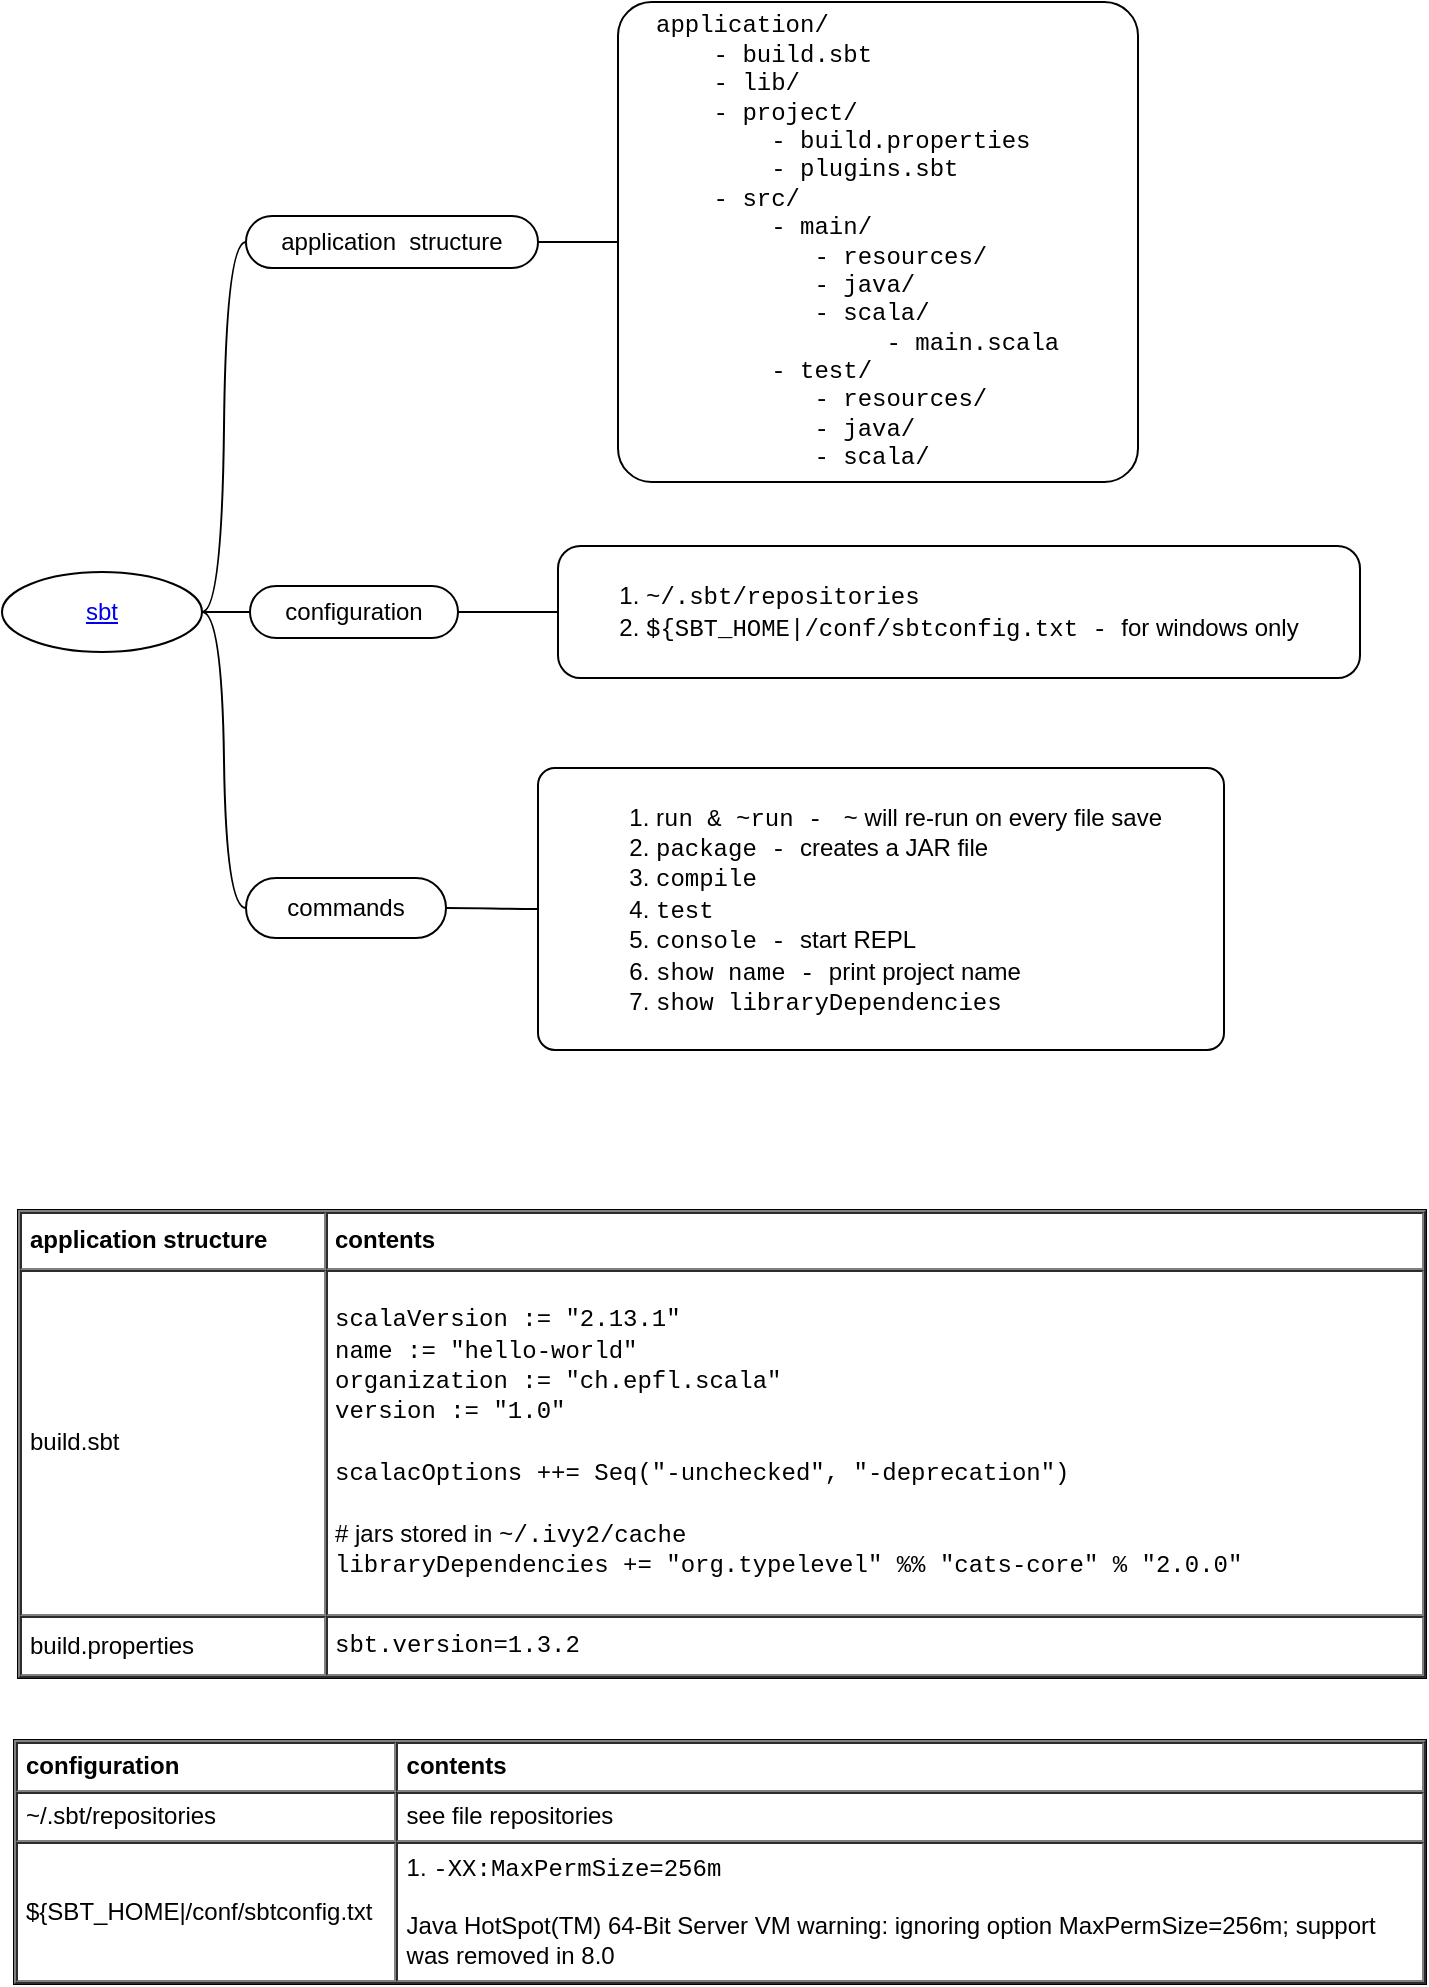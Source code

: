<mxfile version="13.1.3" pages="2">
    <diagram id="OmgJ4qW5wpsYwgcd5P-2" name="sbt">
        <mxGraphModel dx="878" dy="570" grid="0" gridSize="10" guides="1" tooltips="1" connect="1" arrows="1" fold="1" page="1" pageScale="1" pageWidth="827" pageHeight="1169" math="0" shadow="0">
            <root>
                <mxCell id="N3cMap2h_up9qQD8FVAQ-0"/>
                <mxCell id="N3cMap2h_up9qQD8FVAQ-1" parent="N3cMap2h_up9qQD8FVAQ-0"/>
                <UserObject label="&lt;span&gt;&lt;a href=&quot;https://www.scala-sbt.org/1.x/docs/&quot;&gt;sbt&lt;/a&gt;&lt;/span&gt;" id="2ieICjOpKvX3H15YVJh6-0">
                    <mxCell style="ellipse;whiteSpace=wrap;html=1;align=center;container=1;recursiveResize=0;treeFolding=1;treeMoving=1;snapToPoint=1;fixDash=0;backgroundOutline=0;fontStyle=4;fontColor=#0000FF;" vertex="1" parent="N3cMap2h_up9qQD8FVAQ-1">
                        <mxGeometry x="26" y="312" width="100" height="40" as="geometry"/>
                    </mxCell>
                </UserObject>
                <mxCell id="2ieICjOpKvX3H15YVJh6-1" value="application&amp;nbsp; structure" style="whiteSpace=wrap;html=1;rounded=1;arcSize=50;align=center;verticalAlign=middle;container=1;recursiveResize=0;strokeWidth=1;autosize=1;spacing=4;treeFolding=1;treeMoving=1;snapToPoint=1;fixDash=0;backgroundOutline=0;" vertex="1" parent="N3cMap2h_up9qQD8FVAQ-1">
                    <mxGeometry x="148" y="134" width="146" height="26" as="geometry"/>
                </mxCell>
                <mxCell id="2ieICjOpKvX3H15YVJh6-2" value="" style="edgeStyle=entityRelationEdgeStyle;startArrow=none;endArrow=none;segment=10;curved=1;snapToPoint=1;fixDash=0;backgroundOutline=0;" edge="1" parent="N3cMap2h_up9qQD8FVAQ-1" source="2ieICjOpKvX3H15YVJh6-0" target="2ieICjOpKvX3H15YVJh6-1">
                    <mxGeometry relative="1" as="geometry">
                        <mxPoint x="246" y="15" as="sourcePoint"/>
                    </mxGeometry>
                </mxCell>
                <mxCell id="2ieICjOpKvX3H15YVJh6-3" value="application/&lt;br&gt;&amp;nbsp; &amp;nbsp; - build.sbt&lt;br&gt;&amp;nbsp; &amp;nbsp; - lib/&lt;br&gt;&amp;nbsp; &amp;nbsp; - project/&lt;br&gt;&amp;nbsp; &amp;nbsp; &amp;nbsp; &amp;nbsp; - build.properties&lt;br&gt;&amp;nbsp; &amp;nbsp; &amp;nbsp; &amp;nbsp; - plugins.sbt&lt;br&gt;&amp;nbsp; &amp;nbsp; - src/&lt;br&gt;&amp;nbsp; &amp;nbsp; &amp;nbsp; &amp;nbsp; - main/&lt;br&gt;&amp;nbsp; &amp;nbsp; &amp;nbsp; &amp;nbsp; &amp;nbsp; &amp;nbsp;- resources/&lt;br&gt;&amp;nbsp; &amp;nbsp; &amp;nbsp; &amp;nbsp; &amp;nbsp; &amp;nbsp;- java/&lt;br&gt;&amp;nbsp; &amp;nbsp; &amp;nbsp; &amp;nbsp; &amp;nbsp; &amp;nbsp;- scala/&lt;br&gt;&amp;nbsp; &amp;nbsp; &amp;nbsp; &amp;nbsp; &amp;nbsp; &amp;nbsp; &amp;nbsp; &amp;nbsp; - main.scala&lt;br&gt;&amp;nbsp; &amp;nbsp; &amp;nbsp; &amp;nbsp; - test/&lt;br&gt;&amp;nbsp; &amp;nbsp; &amp;nbsp; &amp;nbsp; &amp;nbsp; &amp;nbsp;- resources/&lt;br&gt;&amp;nbsp; &amp;nbsp; &amp;nbsp; &amp;nbsp; &amp;nbsp; &amp;nbsp;- java/&lt;br&gt;&amp;nbsp; &amp;nbsp; &amp;nbsp; &amp;nbsp; &amp;nbsp; &amp;nbsp;- scala/" style="whiteSpace=wrap;html=1;rounded=1;arcSize=7;align=left;verticalAlign=middle;container=1;recursiveResize=0;strokeWidth=1;autosize=1;spacing=4;treeFolding=1;treeMoving=1;snapToPoint=1;fixDash=0;backgroundOutline=0;spacingLeft=15;glass=0;comic=0;shadow=0;fontFamily=Courier New;" vertex="1" parent="N3cMap2h_up9qQD8FVAQ-1">
                    <mxGeometry x="334" y="27" width="260" height="240" as="geometry"/>
                </mxCell>
                <mxCell id="2ieICjOpKvX3H15YVJh6-4" value="" style="edgeStyle=orthogonalEdgeStyle;rounded=0;orthogonalLoop=1;jettySize=auto;html=1;endArrow=none;endFill=0;" edge="1" parent="N3cMap2h_up9qQD8FVAQ-1" source="2ieICjOpKvX3H15YVJh6-1" target="2ieICjOpKvX3H15YVJh6-3">
                    <mxGeometry relative="1" as="geometry"/>
                </mxCell>
                <mxCell id="2ieICjOpKvX3H15YVJh6-5" value="" style="edgeStyle=entityRelationEdgeStyle;startArrow=none;endArrow=none;segment=10;curved=1;snapToPoint=1;fixDash=0;backgroundOutline=0;exitX=1;exitY=0.5;exitDx=0;exitDy=0;" edge="1" parent="N3cMap2h_up9qQD8FVAQ-1" source="2ieICjOpKvX3H15YVJh6-0" target="2ieICjOpKvX3H15YVJh6-6">
                    <mxGeometry relative="1" as="geometry">
                        <mxPoint x="249" y="125" as="sourcePoint"/>
                    </mxGeometry>
                </mxCell>
                <UserObject label="commands" id="2ieICjOpKvX3H15YVJh6-6">
                    <mxCell style="whiteSpace=wrap;html=1;rounded=1;arcSize=50;align=center;verticalAlign=middle;container=1;recursiveResize=0;strokeWidth=1;autosize=1;spacing=4;treeFolding=1;treeMoving=1;snapToPoint=1;fixDash=0;backgroundOutline=0;" vertex="1" parent="N3cMap2h_up9qQD8FVAQ-1">
                        <mxGeometry x="148" y="465" width="100" height="30" as="geometry"/>
                    </mxCell>
                </UserObject>
                <mxCell id="2ieICjOpKvX3H15YVJh6-7" value="" style="edgeStyle=entityRelationEdgeStyle;startArrow=none;endArrow=none;segment=10;curved=1;snapToPoint=1;fixDash=0;backgroundOutline=0;" edge="1" parent="N3cMap2h_up9qQD8FVAQ-1" source="2ieICjOpKvX3H15YVJh6-6" target="2ieICjOpKvX3H15YVJh6-8">
                    <mxGeometry relative="1" as="geometry">
                        <mxPoint x="240" y="170" as="sourcePoint"/>
                    </mxGeometry>
                </mxCell>
                <UserObject label="&lt;ol&gt;&lt;li&gt;r&lt;font face=&quot;Courier New&quot;&gt;un &amp;amp; ~run -&amp;nbsp;&lt;/font&gt;&amp;nbsp;&lt;font face=&quot;Courier New&quot;&gt;~&lt;/font&gt; will re-run on every file save&lt;/li&gt;&lt;li&gt;&lt;font face=&quot;Courier New&quot;&gt;package -&amp;nbsp;&lt;/font&gt;&lt;span&gt;creates a JAR file&lt;/span&gt;&lt;/li&gt;&lt;li&gt;&lt;font face=&quot;Courier New&quot;&gt;compile&lt;/font&gt;&lt;/li&gt;&lt;li&gt;&lt;font face=&quot;Courier New&quot;&gt;test&lt;/font&gt;&lt;/li&gt;&lt;li&gt;&lt;font face=&quot;Courier New&quot;&gt;console -&amp;nbsp;&lt;/font&gt;start REPL&lt;/li&gt;&lt;li&gt;&lt;font face=&quot;Courier New&quot;&gt;show name -&amp;nbsp;&lt;/font&gt;print project name&lt;/li&gt;&lt;li&gt;&lt;font face=&quot;Courier New&quot;&gt;show libraryDependencies&lt;/font&gt;&lt;/li&gt;&lt;/ol&gt;" id="2ieICjOpKvX3H15YVJh6-8">
                    <mxCell style="whiteSpace=wrap;html=1;rounded=1;arcSize=6;align=left;verticalAlign=middle;container=1;recursiveResize=0;strokeWidth=1;autosize=1;spacing=4;treeFolding=1;treeMoving=1;snapToPoint=1;fixDash=0;backgroundOutline=0;spacingLeft=15;" vertex="1" parent="N3cMap2h_up9qQD8FVAQ-1">
                        <mxGeometry x="294" y="410" width="343" height="141" as="geometry"/>
                    </mxCell>
                </UserObject>
                <mxCell id="2ieICjOpKvX3H15YVJh6-9" value="" style="edgeStyle=entityRelationEdgeStyle;startArrow=none;endArrow=none;segment=10;curved=1;snapToPoint=1;fixDash=0;backgroundOutline=0;" edge="1" parent="N3cMap2h_up9qQD8FVAQ-1" source="2ieICjOpKvX3H15YVJh6-0" target="2ieICjOpKvX3H15YVJh6-10">
                    <mxGeometry relative="1" as="geometry">
                        <mxPoint x="123" y="67" as="sourcePoint"/>
                    </mxGeometry>
                </mxCell>
                <mxCell id="2ieICjOpKvX3H15YVJh6-10" value="configuration" style="whiteSpace=wrap;html=1;rounded=1;arcSize=50;align=center;verticalAlign=middle;container=1;recursiveResize=0;strokeWidth=1;autosize=1;spacing=4;treeFolding=1;treeMoving=1;snapToPoint=1;fixDash=0;backgroundOutline=0;" vertex="1" parent="N3cMap2h_up9qQD8FVAQ-1">
                    <mxGeometry x="150" y="319" width="104" height="26" as="geometry"/>
                </mxCell>
                <mxCell id="2ieICjOpKvX3H15YVJh6-11" value="" style="edgeStyle=entityRelationEdgeStyle;startArrow=none;endArrow=none;segment=10;curved=1;snapToPoint=1;fixDash=0;backgroundOutline=0;" edge="1" parent="N3cMap2h_up9qQD8FVAQ-1" source="2ieICjOpKvX3H15YVJh6-10" target="2ieICjOpKvX3H15YVJh6-12">
                    <mxGeometry relative="1" as="geometry">
                        <mxPoint x="107" y="371" as="sourcePoint"/>
                    </mxGeometry>
                </mxCell>
                <mxCell id="2ieICjOpKvX3H15YVJh6-12" value="&lt;div&gt;&lt;p&gt;&lt;/p&gt;&lt;ol&gt;&lt;li&gt;&lt;span&gt;&lt;font face=&quot;Courier New&quot;&gt;~/.sbt/repositories&lt;/font&gt;&lt;/span&gt;&lt;/li&gt;&lt;li&gt;&lt;font face=&quot;Courier New&quot;&gt;${SBT_HOME|/conf/sbtconfig.txt - &lt;/font&gt;for windows only&lt;/li&gt;&lt;/ol&gt;&lt;p&gt;&lt;/p&gt;&lt;/div&gt;" style="whiteSpace=wrap;html=1;rounded=1;arcSize=17;align=left;verticalAlign=middle;container=1;recursiveResize=0;strokeWidth=1;autosize=1;spacing=4;treeFolding=1;treeMoving=1;snapToPoint=1;fixDash=0;backgroundOutline=0;" vertex="1" parent="N3cMap2h_up9qQD8FVAQ-1">
                    <mxGeometry x="304" y="299" width="401" height="66" as="geometry"/>
                </mxCell>
                <mxCell id="O9Gpfqa4K7yXEEilXagh-0" value="&lt;table cellpadding=&quot;4&quot; cellspacing=&quot;0&quot; border=&quot;1&quot; style=&quot;font-size: 1em ; width: 100% ; height: 100%&quot;&gt;&lt;tbody&gt;&lt;tr&gt;&lt;th&gt;application structure&lt;/th&gt;&lt;th&gt;contents&lt;/th&gt;&lt;/tr&gt;&lt;tr&gt;&lt;td&gt;&lt;span style=&quot;text-align: center&quot;&gt;build.sbt&lt;/span&gt;&lt;/td&gt;&lt;td&gt;&lt;span style=&quot;font-family: &amp;#34;courier new&amp;#34;&quot;&gt;scalaVersion := &quot;2.13.1&quot;&lt;/span&gt;&lt;br style=&quot;font-family: &amp;#34;courier new&amp;#34;&quot;&gt;&lt;span style=&quot;font-family: &amp;#34;courier new&amp;#34;&quot;&gt;name := &quot;hello-world&quot;&lt;/span&gt;&lt;br style=&quot;font-family: &amp;#34;courier new&amp;#34;&quot;&gt;&lt;span style=&quot;font-family: &amp;#34;courier new&amp;#34;&quot;&gt;organization := &quot;ch.epfl.scala&quot;&lt;/span&gt;&lt;br style=&quot;font-family: &amp;#34;courier new&amp;#34;&quot;&gt;&lt;span style=&quot;font-family: &amp;#34;courier new&amp;#34;&quot;&gt;version := &quot;1.0&quot;&lt;br&gt;&lt;br&gt;&lt;/span&gt;&lt;font face=&quot;Courier New&quot;&gt;scalacOptions ++= Seq(&quot;-unchecked&quot;, &quot;-deprecation&quot;)&lt;br&gt;&lt;br&gt;&lt;/font&gt;# jars stored in&amp;nbsp;&lt;font face=&quot;Courier New&quot; style=&quot;font-family: &amp;#34;courier new&amp;#34;&quot;&gt;~/.ivy2/cache&lt;/font&gt;&lt;br&gt;&lt;font face=&quot;Courier New&quot;&gt;libraryDependencies += &quot;org.typelevel&quot; %% &quot;cats-core&quot; % &quot;2.0.0&quot;&lt;br&gt;&lt;/font&gt;&lt;/td&gt;&lt;/tr&gt;&lt;tr&gt;&lt;td&gt;build.properties&lt;/td&gt;&lt;td&gt;&lt;span style=&quot;font-family: &amp;#34;courier new&amp;#34;&quot;&gt;sbt.version=1.3.2&lt;/span&gt;&lt;br&gt;&lt;/td&gt;&lt;/tr&gt;&lt;/tbody&gt;&lt;/table&gt; " style="verticalAlign=top;align=left;overflow=fill;fontSize=12;fontFamily=Helvetica;html=1" vertex="1" parent="N3cMap2h_up9qQD8FVAQ-1">
                    <mxGeometry x="34" y="631" width="704" height="234" as="geometry"/>
                </mxCell>
                <mxCell id="FMe6gB9Hs_ymot_MHW-N-0" value="&lt;table cellpadding=&quot;4&quot; cellspacing=&quot;0&quot; border=&quot;1&quot; style=&quot;font-size: 1em ; width: 100% ; height: 100%&quot;&gt;&lt;tbody&gt;&lt;tr&gt;&lt;th&gt;configuration&lt;/th&gt;&lt;th&gt;contents&lt;/th&gt;&lt;/tr&gt;&lt;tr&gt;&lt;td&gt;~/.sbt/repositories&lt;br&gt;&lt;/td&gt;&lt;td&gt;see&amp;nbsp;file&amp;nbsp;repositories&lt;/td&gt;&lt;/tr&gt;&lt;tr&gt;&lt;td&gt;${SBT_HOME|/conf/sbtconfig.txt&lt;/td&gt;&lt;td&gt;1.&amp;nbsp;&lt;font face=&quot;Courier New&quot;&gt;-XX:MaxPermSize=256m&lt;br&gt;&lt;/font&gt;&lt;span&gt;&lt;br&gt;&lt;/span&gt;Java HotSpot(TM) 64-Bit Server VM warning: ignoring option MaxPermSize=256m; support &lt;br&gt;was removed in 8.0&lt;br&gt;&lt;/td&gt;&lt;/tr&gt;&lt;/tbody&gt;&lt;/table&gt; " style="verticalAlign=top;align=left;overflow=fill;fontSize=12;fontFamily=Helvetica;html=1" vertex="1" parent="N3cMap2h_up9qQD8FVAQ-1">
                    <mxGeometry x="32" y="896" width="706" height="122" as="geometry"/>
                </mxCell>
            </root>
        </mxGraphModel>
    </diagram>
    <diagram id="vfFZF6T5zEaPNAkbs139" name="scala">
        <mxGraphModel dx="878" dy="570" grid="0" gridSize="10" guides="1" tooltips="1" connect="1" arrows="1" fold="1" page="1" pageScale="1" pageWidth="827" pageHeight="1169" math="0" shadow="0">
            <root>
                <mxCell id="gDFmDPiwaw7w_FgC-SHr-0"/>
                <mxCell id="gDFmDPiwaw7w_FgC-SHr-1" parent="gDFmDPiwaw7w_FgC-SHr-0"/>
                <mxCell id="gDFmDPiwaw7w_FgC-SHr-2" value="" style="swimlane;html=1;startSize=20;horizontal=1;containerType=tree;strokeColor=none;" vertex="1" parent="gDFmDPiwaw7w_FgC-SHr-1">
                    <mxGeometry x="25" y="44" width="420" height="126" as="geometry"/>
                </mxCell>
                <mxCell id="gDFmDPiwaw7w_FgC-SHr-3" value="" style="edgeStyle=entityRelationEdgeStyle;startArrow=none;endArrow=none;segment=10;curved=1;" edge="1" parent="gDFmDPiwaw7w_FgC-SHr-2" source="gDFmDPiwaw7w_FgC-SHr-7" target="gDFmDPiwaw7w_FgC-SHr-8">
                    <mxGeometry relative="1" as="geometry"/>
                </mxCell>
                <mxCell id="gDFmDPiwaw7w_FgC-SHr-7" value="scala" style="ellipse;whiteSpace=wrap;html=1;align=center;treeFolding=1;treeMoving=1;newEdgeStyle={&quot;edgeStyle&quot;:&quot;entityRelationEdgeStyle&quot;,&quot;startArrow&quot;:&quot;none&quot;,&quot;endArrow&quot;:&quot;none&quot;,&quot;segment&quot;:10,&quot;curved&quot;:1};" vertex="1" parent="gDFmDPiwaw7w_FgC-SHr-2">
                    <mxGeometry x="9" y="56" width="100" height="40" as="geometry"/>
                </mxCell>
                <mxCell id="gDFmDPiwaw7w_FgC-SHr-8" value="command" style="whiteSpace=wrap;html=1;rounded=1;arcSize=50;align=center;verticalAlign=middle;strokeWidth=1;autosize=1;spacing=4;treeFolding=1;treeMoving=1;newEdgeStyle={&quot;edgeStyle&quot;:&quot;entityRelationEdgeStyle&quot;,&quot;startArrow&quot;:&quot;none&quot;,&quot;endArrow&quot;:&quot;none&quot;,&quot;segment&quot;:10,&quot;curved&quot;:1};" vertex="1" parent="gDFmDPiwaw7w_FgC-SHr-2">
                    <mxGeometry x="125" y="29" width="88" height="26" as="geometry"/>
                </mxCell>
                <mxCell id="gDFmDPiwaw7w_FgC-SHr-12" value="" style="edgeStyle=entityRelationEdgeStyle;startArrow=none;endArrow=none;segment=10;curved=1;" edge="1" target="gDFmDPiwaw7w_FgC-SHr-13" source="gDFmDPiwaw7w_FgC-SHr-8" parent="gDFmDPiwaw7w_FgC-SHr-2">
                    <mxGeometry relative="1" as="geometry">
                        <mxPoint x="134" y="120" as="sourcePoint"/>
                    </mxGeometry>
                </mxCell>
                <mxCell id="gDFmDPiwaw7w_FgC-SHr-13" value="&lt;span style=&quot;font-family: &amp;#34;courier new&amp;#34;&quot;&gt;scala file.jar&lt;/span&gt;" style="whiteSpace=wrap;html=1;rounded=1;arcSize=50;align=center;verticalAlign=middle;strokeWidth=1;autosize=1;spacing=4;treeFolding=1;treeMoving=1;newEdgeStyle={&quot;edgeStyle&quot;:&quot;entityRelationEdgeStyle&quot;,&quot;startArrow&quot;:&quot;none&quot;,&quot;endArrow&quot;:&quot;none&quot;,&quot;segment&quot;:10,&quot;curved&quot;:1};" vertex="1" parent="gDFmDPiwaw7w_FgC-SHr-2">
                    <mxGeometry x="229" y="29" width="136" height="27" as="geometry"/>
                </mxCell>
            </root>
        </mxGraphModel>
    </diagram>
</mxfile>